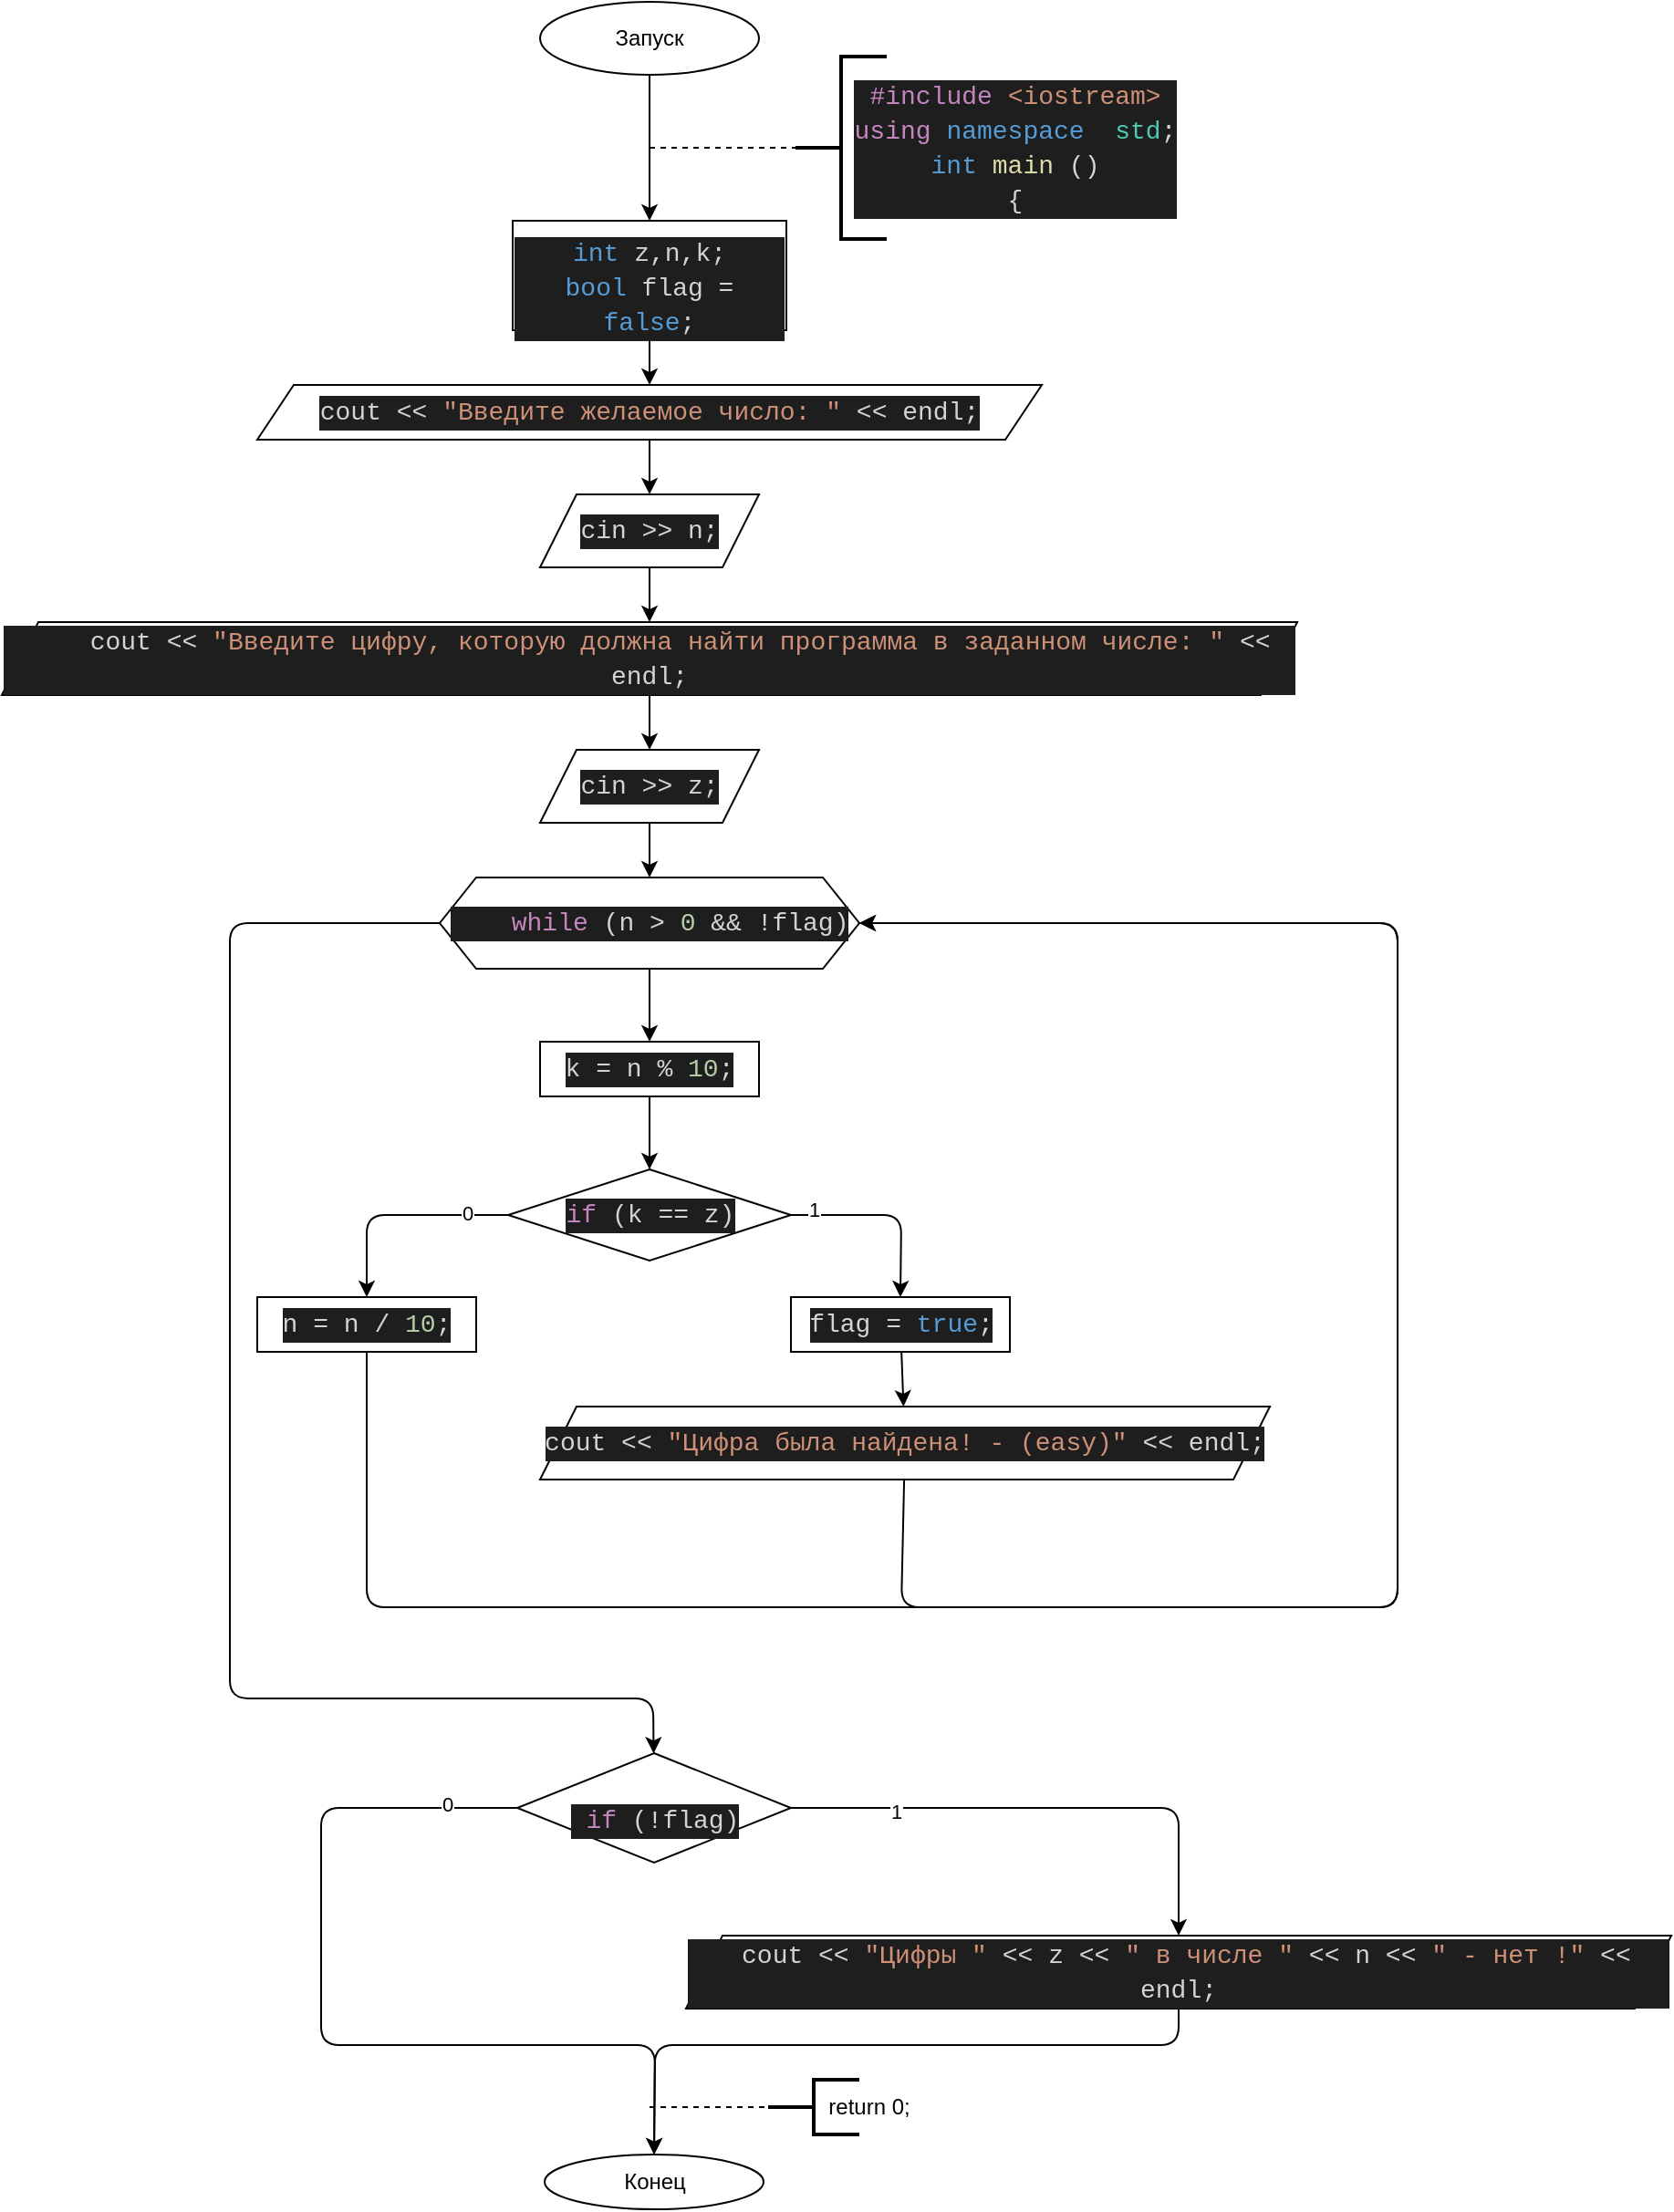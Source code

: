 <mxfile>
    <diagram id="8BoPFrY5e2N0nXKOywGW" name="Страница 1">
        <mxGraphModel dx="1391" dy="422" grid="1" gridSize="10" guides="1" tooltips="1" connect="1" arrows="1" fold="1" page="1" pageScale="1" pageWidth="827" pageHeight="1169" math="0" shadow="0">
            <root>
                <mxCell id="0"/>
                <mxCell id="1" parent="0"/>
                <mxCell id="7" value="" style="edgeStyle=none;html=1;" edge="1" parent="1" source="2" target="6">
                    <mxGeometry relative="1" as="geometry"/>
                </mxCell>
                <mxCell id="2" value="Запуск" style="ellipse;whiteSpace=wrap;html=1;" vertex="1" parent="1">
                    <mxGeometry x="220" width="120" height="40" as="geometry"/>
                </mxCell>
                <mxCell id="4" value="" style="strokeWidth=2;html=1;shape=mxgraph.flowchart.annotation_2;align=left;labelPosition=right;pointerEvents=1;" vertex="1" parent="1">
                    <mxGeometry x="360" y="30" width="50" height="100" as="geometry"/>
                </mxCell>
                <mxCell id="5" value="&lt;div style=&quot;color: rgb(212 , 212 , 212) ; background-color: rgb(30 , 30 , 30) ; font-family: &amp;#34;consolas&amp;#34; , &amp;#34;courier new&amp;#34; , monospace ; font-size: 14px ; line-height: 19px&quot;&gt;&lt;div&gt;&lt;span style=&quot;color: #c586c0&quot;&gt;#include&lt;/span&gt;&lt;span style=&quot;color: #569cd6&quot;&gt; &lt;/span&gt;&lt;span style=&quot;color: #ce9178&quot;&gt;&amp;lt;iostream&amp;gt;&lt;/span&gt;&lt;/div&gt;&lt;div&gt;&lt;span style=&quot;color: #c586c0&quot;&gt;using&lt;/span&gt; &lt;span style=&quot;color: #569cd6&quot;&gt;namespace&lt;/span&gt; &amp;nbsp;&lt;span style=&quot;color: #4ec9b0&quot;&gt;std&lt;/span&gt;;&lt;/div&gt;&lt;div&gt;&lt;span style=&quot;color: #569cd6&quot;&gt;int&lt;/span&gt; &lt;span style=&quot;color: #dcdcaa&quot;&gt;main&lt;/span&gt; ()&lt;/div&gt;&lt;div&gt;{&lt;/div&gt;&lt;/div&gt;" style="text;html=1;align=center;verticalAlign=middle;resizable=0;points=[];autosize=1;strokeColor=none;" vertex="1" parent="1">
                    <mxGeometry x="390" y="40" width="180" height="80" as="geometry"/>
                </mxCell>
                <mxCell id="10" value="" style="edgeStyle=none;html=1;" edge="1" parent="1" source="6" target="9">
                    <mxGeometry relative="1" as="geometry"/>
                </mxCell>
                <mxCell id="6" value="&lt;br&gt;&lt;br&gt;&lt;div style=&quot;background-color: rgb(30 , 30 , 30) ; font-family: &amp;#34;consolas&amp;#34; , &amp;#34;courier new&amp;#34; , monospace ; font-weight: normal ; font-size: 14px ; line-height: 19px&quot;&gt;&lt;div&gt;&lt;span style=&quot;color: rgb(86 , 156 , 214)&quot;&gt;int&lt;/span&gt;&lt;font color=&quot;#d4d4d4&quot;&gt; z,n,k;&lt;br&gt;&lt;/font&gt;&lt;span style=&quot;color: rgb(86 , 156 , 214)&quot;&gt;bool&lt;/span&gt;&lt;font color=&quot;#d4d4d4&quot;&gt; flag = &lt;/font&gt;&lt;span style=&quot;color: rgb(86 , 156 , 214)&quot;&gt;false&lt;/span&gt;&lt;font color=&quot;#d4d4d4&quot;&gt;;&lt;/font&gt;&lt;/div&gt;&lt;/div&gt;&lt;br&gt;" style="rounded=0;whiteSpace=wrap;html=1;" vertex="1" parent="1">
                    <mxGeometry x="205" y="120" width="150" height="60" as="geometry"/>
                </mxCell>
                <mxCell id="8" value="" style="endArrow=none;dashed=1;html=1;entryX=0;entryY=0.5;entryDx=0;entryDy=0;entryPerimeter=0;" edge="1" parent="1" target="4">
                    <mxGeometry width="50" height="50" relative="1" as="geometry">
                        <mxPoint x="280" y="80" as="sourcePoint"/>
                        <mxPoint x="320" y="170" as="targetPoint"/>
                    </mxGeometry>
                </mxCell>
                <mxCell id="12" value="" style="edgeStyle=none;html=1;" edge="1" parent="1" source="9" target="11">
                    <mxGeometry relative="1" as="geometry"/>
                </mxCell>
                <mxCell id="9" value="&#10;&#10;&lt;div style=&quot;color: rgb(212, 212, 212); background-color: rgb(30, 30, 30); font-family: consolas, &amp;quot;courier new&amp;quot;, monospace; font-weight: normal; font-size: 14px; line-height: 19px;&quot;&gt;&lt;div&gt;&lt;span style=&quot;color: #d4d4d4&quot;&gt;cout &amp;lt;&amp;lt; &lt;/span&gt;&lt;span style=&quot;color: #ce9178&quot;&gt;&quot;Введите желаемое число: &quot;&lt;/span&gt;&lt;span style=&quot;color: #d4d4d4&quot;&gt; &amp;lt;&amp;lt; endl;&lt;/span&gt;&lt;/div&gt;&lt;/div&gt;&#10;&#10;" style="shape=parallelogram;perimeter=parallelogramPerimeter;whiteSpace=wrap;html=1;fixedSize=1;" vertex="1" parent="1">
                    <mxGeometry x="65" y="210" width="430" height="30" as="geometry"/>
                </mxCell>
                <mxCell id="14" value="" style="edgeStyle=none;html=1;" edge="1" parent="1" source="11" target="13">
                    <mxGeometry relative="1" as="geometry"/>
                </mxCell>
                <mxCell id="11" value="&#10;&#10;&lt;div style=&quot;color: rgb(212, 212, 212); background-color: rgb(30, 30, 30); font-family: consolas, &amp;quot;courier new&amp;quot;, monospace; font-weight: normal; font-size: 14px; line-height: 19px;&quot;&gt;&lt;div&gt;&lt;span style=&quot;color: #d4d4d4&quot;&gt;cin &amp;gt;&amp;gt; n;&lt;/span&gt;&lt;/div&gt;&lt;/div&gt;&#10;&#10;" style="shape=parallelogram;perimeter=parallelogramPerimeter;whiteSpace=wrap;html=1;fixedSize=1;" vertex="1" parent="1">
                    <mxGeometry x="220" y="270" width="120" height="40" as="geometry"/>
                </mxCell>
                <mxCell id="16" value="" style="edgeStyle=none;html=1;" edge="1" parent="1" source="13" target="15">
                    <mxGeometry relative="1" as="geometry"/>
                </mxCell>
                <mxCell id="13" value="&#10;&#10;&lt;div style=&quot;color: rgb(212, 212, 212); background-color: rgb(30, 30, 30); font-family: consolas, &amp;quot;courier new&amp;quot;, monospace; font-weight: normal; font-size: 14px; line-height: 19px;&quot;&gt;&lt;div&gt;&lt;span style=&quot;color: #d4d4d4&quot;&gt;&amp;nbsp; &amp;nbsp; cout &amp;lt;&amp;lt; &lt;/span&gt;&lt;span style=&quot;color: #ce9178&quot;&gt;&quot;Введите цифру, которую должна найти программа в заданном числе: &quot;&lt;/span&gt;&lt;span style=&quot;color: #d4d4d4&quot;&gt; &amp;lt;&amp;lt; endl;&lt;/span&gt;&lt;/div&gt;&lt;div&gt;&lt;span style=&quot;color: #d4d4d4&quot;&gt;&lt;/span&gt;&lt;/div&gt;&lt;/div&gt;&#10;&#10;" style="shape=parallelogram;perimeter=parallelogramPerimeter;whiteSpace=wrap;html=1;fixedSize=1;" vertex="1" parent="1">
                    <mxGeometry x="-75" y="340" width="710" height="40" as="geometry"/>
                </mxCell>
                <mxCell id="18" value="" style="edgeStyle=none;html=1;" edge="1" parent="1" source="15" target="17">
                    <mxGeometry relative="1" as="geometry"/>
                </mxCell>
                <mxCell id="15" value="&#10;&#10;&lt;div style=&quot;color: rgb(212, 212, 212); background-color: rgb(30, 30, 30); font-family: consolas, &amp;quot;courier new&amp;quot;, monospace; font-weight: normal; font-size: 14px; line-height: 19px;&quot;&gt;&lt;div&gt;&lt;span style=&quot;color: #d4d4d4&quot;&gt;cin &amp;gt;&amp;gt; z;&lt;/span&gt;&lt;/div&gt;&lt;/div&gt;&#10;&#10;" style="shape=parallelogram;perimeter=parallelogramPerimeter;whiteSpace=wrap;html=1;fixedSize=1;" vertex="1" parent="1">
                    <mxGeometry x="220" y="410" width="120" height="40" as="geometry"/>
                </mxCell>
                <mxCell id="20" value="" style="edgeStyle=none;html=1;" edge="1" parent="1" source="17" target="19">
                    <mxGeometry relative="1" as="geometry"/>
                </mxCell>
                <mxCell id="32" style="edgeStyle=none;html=1;" edge="1" parent="1" source="17" target="31">
                    <mxGeometry relative="1" as="geometry">
                        <Array as="points">
                            <mxPoint x="50" y="505"/>
                            <mxPoint x="50" y="930"/>
                            <mxPoint x="282" y="930"/>
                        </Array>
                    </mxGeometry>
                </mxCell>
                <mxCell id="17" value="&#10;&#10;&lt;div style=&quot;color: rgb(212, 212, 212); background-color: rgb(30, 30, 30); font-family: consolas, &amp;quot;courier new&amp;quot;, monospace; font-weight: normal; font-size: 14px; line-height: 19px;&quot;&gt;&lt;div&gt;&lt;span style=&quot;color: #d4d4d4&quot;&gt;&amp;nbsp; &amp;nbsp; &lt;/span&gt;&lt;span style=&quot;color: #c586c0&quot;&gt;while&lt;/span&gt;&lt;span style=&quot;color: #d4d4d4&quot;&gt; (n &amp;gt; &lt;/span&gt;&lt;span style=&quot;color: #b5cea8&quot;&gt;0&lt;/span&gt;&lt;span style=&quot;color: #d4d4d4&quot;&gt; &amp;amp;&amp;amp; !flag)&lt;/span&gt;&lt;/div&gt;&lt;div&gt;&lt;span style=&quot;color: #d4d4d4&quot;&gt;&lt;/span&gt;&lt;/div&gt;&lt;/div&gt;&#10;&#10;" style="shape=hexagon;perimeter=hexagonPerimeter2;whiteSpace=wrap;html=1;fixedSize=1;" vertex="1" parent="1">
                    <mxGeometry x="165" y="480" width="230" height="50" as="geometry"/>
                </mxCell>
                <mxCell id="22" value="" style="edgeStyle=none;html=1;" edge="1" parent="1" source="19" target="21">
                    <mxGeometry relative="1" as="geometry"/>
                </mxCell>
                <mxCell id="19" value="&#10;&#10;&lt;div style=&quot;color: rgb(212, 212, 212); background-color: rgb(30, 30, 30); font-family: consolas, &amp;quot;courier new&amp;quot;, monospace; font-weight: normal; font-size: 14px; line-height: 19px;&quot;&gt;&lt;div&gt;&lt;span style=&quot;color: #d4d4d4&quot;&gt;k = n % &lt;/span&gt;&lt;span style=&quot;color: #b5cea8&quot;&gt;10&lt;/span&gt;&lt;span style=&quot;color: #d4d4d4&quot;&gt;;&lt;/span&gt;&lt;/div&gt;&lt;/div&gt;&#10;&#10;" style="rounded=0;whiteSpace=wrap;html=1;" vertex="1" parent="1">
                    <mxGeometry x="220" y="570" width="120" height="30" as="geometry"/>
                </mxCell>
                <mxCell id="24" style="edgeStyle=none;html=1;entryX=0.5;entryY=0;entryDx=0;entryDy=0;" edge="1" parent="1" source="21" target="23">
                    <mxGeometry relative="1" as="geometry">
                        <Array as="points">
                            <mxPoint x="418" y="665"/>
                        </Array>
                    </mxGeometry>
                </mxCell>
                <mxCell id="34" value="1" style="edgeLabel;html=1;align=center;verticalAlign=middle;resizable=0;points=[];" vertex="1" connectable="0" parent="24">
                    <mxGeometry x="-0.769" y="3" relative="1" as="geometry">
                        <mxPoint as="offset"/>
                    </mxGeometry>
                </mxCell>
                <mxCell id="28" style="edgeStyle=none;html=1;exitX=0;exitY=0.5;exitDx=0;exitDy=0;entryX=0.5;entryY=0;entryDx=0;entryDy=0;" edge="1" parent="1" source="21" target="27">
                    <mxGeometry relative="1" as="geometry">
                        <Array as="points">
                            <mxPoint x="125" y="665"/>
                        </Array>
                    </mxGeometry>
                </mxCell>
                <mxCell id="33" value="0" style="edgeLabel;html=1;align=center;verticalAlign=middle;resizable=0;points=[];" vertex="1" connectable="0" parent="28">
                    <mxGeometry x="-0.627" y="-1" relative="1" as="geometry">
                        <mxPoint as="offset"/>
                    </mxGeometry>
                </mxCell>
                <mxCell id="21" value="&#10;&#10;&lt;div style=&quot;color: rgb(212, 212, 212); background-color: rgb(30, 30, 30); font-family: consolas, &amp;quot;courier new&amp;quot;, monospace; font-weight: normal; font-size: 14px; line-height: 19px;&quot;&gt;&lt;div&gt;&lt;span style=&quot;color: #c586c0&quot;&gt;if&lt;/span&gt;&lt;span style=&quot;color: #d4d4d4&quot;&gt; (k == z)&lt;/span&gt;&lt;/div&gt;&lt;/div&gt;&#10;&#10;" style="rhombus;whiteSpace=wrap;html=1;" vertex="1" parent="1">
                    <mxGeometry x="202.5" y="640" width="155" height="50" as="geometry"/>
                </mxCell>
                <mxCell id="26" value="" style="edgeStyle=none;html=1;" edge="1" parent="1" source="23" target="25">
                    <mxGeometry relative="1" as="geometry"/>
                </mxCell>
                <mxCell id="23" value="&#10;&#10;&lt;div style=&quot;color: rgb(212, 212, 212); background-color: rgb(30, 30, 30); font-family: consolas, &amp;quot;courier new&amp;quot;, monospace; font-weight: normal; font-size: 14px; line-height: 19px;&quot;&gt;&lt;div&gt;&lt;span style=&quot;color: #d4d4d4&quot;&gt;flag = &lt;/span&gt;&lt;span style=&quot;color: #569cd6&quot;&gt;true&lt;/span&gt;&lt;span style=&quot;color: #d4d4d4&quot;&gt;;&lt;/span&gt;&lt;/div&gt;&lt;/div&gt;&#10;&#10;" style="rounded=0;whiteSpace=wrap;html=1;" vertex="1" parent="1">
                    <mxGeometry x="357.5" y="710" width="120" height="30" as="geometry"/>
                </mxCell>
                <mxCell id="29" style="edgeStyle=none;html=1;entryX=1;entryY=0.5;entryDx=0;entryDy=0;" edge="1" parent="1" source="25" target="17">
                    <mxGeometry relative="1" as="geometry">
                        <Array as="points">
                            <mxPoint x="418" y="880"/>
                            <mxPoint x="690" y="880"/>
                            <mxPoint x="690" y="505"/>
                        </Array>
                    </mxGeometry>
                </mxCell>
                <mxCell id="25" value="&#10;&#10;&lt;div style=&quot;color: rgb(212, 212, 212); background-color: rgb(30, 30, 30); font-family: consolas, &amp;quot;courier new&amp;quot;, monospace; font-weight: normal; font-size: 14px; line-height: 19px;&quot;&gt;&lt;div&gt;&lt;span style=&quot;color: #d4d4d4&quot;&gt;cout &amp;lt;&amp;lt; &lt;/span&gt;&lt;span style=&quot;color: #ce9178&quot;&gt;&quot;Цифра была найдена! - (easy)&quot;&lt;/span&gt;&lt;span style=&quot;color: #d4d4d4&quot;&gt; &amp;lt;&amp;lt; endl;&lt;/span&gt;&lt;/div&gt;&lt;/div&gt;&#10;&#10;" style="shape=parallelogram;perimeter=parallelogramPerimeter;whiteSpace=wrap;html=1;fixedSize=1;" vertex="1" parent="1">
                    <mxGeometry x="220" y="770" width="400" height="40" as="geometry"/>
                </mxCell>
                <mxCell id="30" style="edgeStyle=none;html=1;entryX=1;entryY=0.5;entryDx=0;entryDy=0;" edge="1" parent="1" source="27" target="17">
                    <mxGeometry relative="1" as="geometry">
                        <Array as="points">
                            <mxPoint x="125" y="880"/>
                            <mxPoint x="470" y="880"/>
                            <mxPoint x="690" y="880"/>
                            <mxPoint x="690" y="505"/>
                        </Array>
                    </mxGeometry>
                </mxCell>
                <mxCell id="27" value="&#10;&#10;&lt;div style=&quot;color: rgb(212, 212, 212); background-color: rgb(30, 30, 30); font-family: consolas, &amp;quot;courier new&amp;quot;, monospace; font-weight: normal; font-size: 14px; line-height: 19px;&quot;&gt;&lt;div&gt;&lt;span style=&quot;color: #d4d4d4&quot;&gt;n = n / &lt;/span&gt;&lt;span style=&quot;color: #b5cea8&quot;&gt;10&lt;/span&gt;&lt;span style=&quot;color: #d4d4d4&quot;&gt;;&lt;/span&gt;&lt;/div&gt;&lt;/div&gt;&#10;&#10;" style="rounded=0;whiteSpace=wrap;html=1;" vertex="1" parent="1">
                    <mxGeometry x="65" y="710" width="120" height="30" as="geometry"/>
                </mxCell>
                <mxCell id="37" style="edgeStyle=none;html=1;entryX=0.5;entryY=0;entryDx=0;entryDy=0;" edge="1" parent="1" source="31" target="36">
                    <mxGeometry relative="1" as="geometry">
                        <Array as="points">
                            <mxPoint x="570" y="990"/>
                        </Array>
                    </mxGeometry>
                </mxCell>
                <mxCell id="43" value="1" style="edgeLabel;html=1;align=center;verticalAlign=middle;resizable=0;points=[];" vertex="1" connectable="0" parent="37">
                    <mxGeometry x="-0.593" y="-2" relative="1" as="geometry">
                        <mxPoint as="offset"/>
                    </mxGeometry>
                </mxCell>
                <mxCell id="39" style="edgeStyle=none;html=1;entryX=0.5;entryY=0;entryDx=0;entryDy=0;" edge="1" parent="1" source="31" target="38">
                    <mxGeometry relative="1" as="geometry">
                        <Array as="points">
                            <mxPoint x="100" y="990"/>
                            <mxPoint x="100" y="1120"/>
                            <mxPoint x="283" y="1120"/>
                        </Array>
                    </mxGeometry>
                </mxCell>
                <mxCell id="41" value="0" style="edgeLabel;html=1;align=center;verticalAlign=middle;resizable=0;points=[];" vertex="1" connectable="0" parent="39">
                    <mxGeometry x="-0.838" y="-2" relative="1" as="geometry">
                        <mxPoint as="offset"/>
                    </mxGeometry>
                </mxCell>
                <mxCell id="31" value="&lt;br&gt;&lt;div style=&quot;color: rgb(212 , 212 , 212) ; background-color: rgb(30 , 30 , 30) ; font-family: &amp;#34;consolas&amp;#34; , &amp;#34;courier new&amp;#34; , monospace ; font-weight: normal ; font-size: 14px ; line-height: 19px&quot;&gt;&lt;div&gt;&lt;span style=&quot;color: #d4d4d4&quot;&gt;&amp;nbsp;&lt;/span&gt;&lt;span style=&quot;color: #c586c0&quot;&gt;if&lt;/span&gt;&lt;span style=&quot;color: #d4d4d4&quot;&gt; (!flag)&lt;/span&gt;&lt;/div&gt;&lt;div&gt;&lt;span style=&quot;color: #d4d4d4&quot;&gt;&lt;/span&gt;&lt;/div&gt;&lt;/div&gt;" style="rhombus;whiteSpace=wrap;html=1;" vertex="1" parent="1">
                    <mxGeometry x="207.5" y="960" width="150" height="60" as="geometry"/>
                </mxCell>
                <mxCell id="40" style="edgeStyle=none;html=1;entryX=0.5;entryY=0;entryDx=0;entryDy=0;" edge="1" parent="1" source="36" target="38">
                    <mxGeometry relative="1" as="geometry">
                        <Array as="points">
                            <mxPoint x="570" y="1120"/>
                            <mxPoint x="283" y="1120"/>
                        </Array>
                    </mxGeometry>
                </mxCell>
                <mxCell id="36" value="&#10;&#10;&lt;div style=&quot;color: rgb(212, 212, 212); background-color: rgb(30, 30, 30); font-family: consolas, &amp;quot;courier new&amp;quot;, monospace; font-weight: normal; font-size: 14px; line-height: 19px;&quot;&gt;&lt;div&gt;&lt;span style=&quot;color: #d4d4d4&quot;&gt;&amp;nbsp;cout &amp;lt;&amp;lt; &lt;/span&gt;&lt;span style=&quot;color: #ce9178&quot;&gt;&quot;Цифры &quot;&lt;/span&gt;&lt;span style=&quot;color: #d4d4d4&quot;&gt; &amp;lt;&amp;lt; z &amp;lt;&amp;lt; &lt;/span&gt;&lt;span style=&quot;color: #ce9178&quot;&gt;&quot; в числе &quot;&lt;/span&gt;&lt;span style=&quot;color: #d4d4d4&quot;&gt; &amp;lt;&amp;lt; n &amp;lt;&amp;lt; &lt;/span&gt;&lt;span style=&quot;color: #ce9178&quot;&gt;&quot; - нет !&quot;&lt;/span&gt;&lt;span style=&quot;color: #d4d4d4&quot;&gt; &amp;lt;&amp;lt; endl;&lt;/span&gt;&lt;/div&gt;&lt;/div&gt;&#10;&#10;" style="shape=parallelogram;perimeter=parallelogramPerimeter;whiteSpace=wrap;html=1;fixedSize=1;" vertex="1" parent="1">
                    <mxGeometry x="300" y="1060" width="540" height="40" as="geometry"/>
                </mxCell>
                <mxCell id="38" value="Конец" style="ellipse;whiteSpace=wrap;html=1;" vertex="1" parent="1">
                    <mxGeometry x="222.5" y="1180" width="120" height="30" as="geometry"/>
                </mxCell>
                <mxCell id="44" value="" style="strokeWidth=2;html=1;shape=mxgraph.flowchart.annotation_2;align=left;labelPosition=right;pointerEvents=1;" vertex="1" parent="1">
                    <mxGeometry x="345" y="1139" width="50" height="30" as="geometry"/>
                </mxCell>
                <mxCell id="45" value="return 0;" style="text;html=1;align=center;verticalAlign=middle;resizable=0;points=[];autosize=1;strokeColor=none;" vertex="1" parent="1">
                    <mxGeometry x="370" y="1144" width="60" height="20" as="geometry"/>
                </mxCell>
                <mxCell id="46" value="" style="endArrow=none;dashed=1;html=1;entryX=0;entryY=0.5;entryDx=0;entryDy=0;entryPerimeter=0;" edge="1" parent="1" target="44">
                    <mxGeometry width="50" height="50" relative="1" as="geometry">
                        <mxPoint x="280" y="1154" as="sourcePoint"/>
                        <mxPoint x="290" y="1170" as="targetPoint"/>
                    </mxGeometry>
                </mxCell>
            </root>
        </mxGraphModel>
    </diagram>
</mxfile>